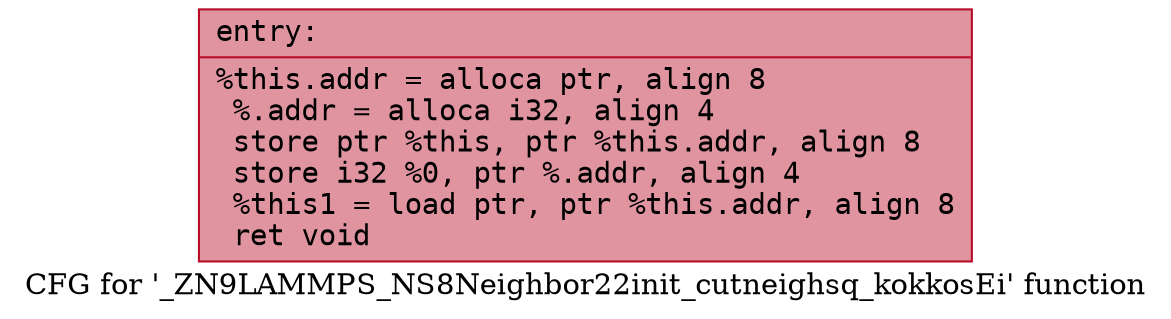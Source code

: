 digraph "CFG for '_ZN9LAMMPS_NS8Neighbor22init_cutneighsq_kokkosEi' function" {
	label="CFG for '_ZN9LAMMPS_NS8Neighbor22init_cutneighsq_kokkosEi' function";

	Node0x5563be145bf0 [shape=record,color="#b70d28ff", style=filled, fillcolor="#b70d2870" fontname="Courier",label="{entry:\l|  %this.addr = alloca ptr, align 8\l  %.addr = alloca i32, align 4\l  store ptr %this, ptr %this.addr, align 8\l  store i32 %0, ptr %.addr, align 4\l  %this1 = load ptr, ptr %this.addr, align 8\l  ret void\l}"];
}
